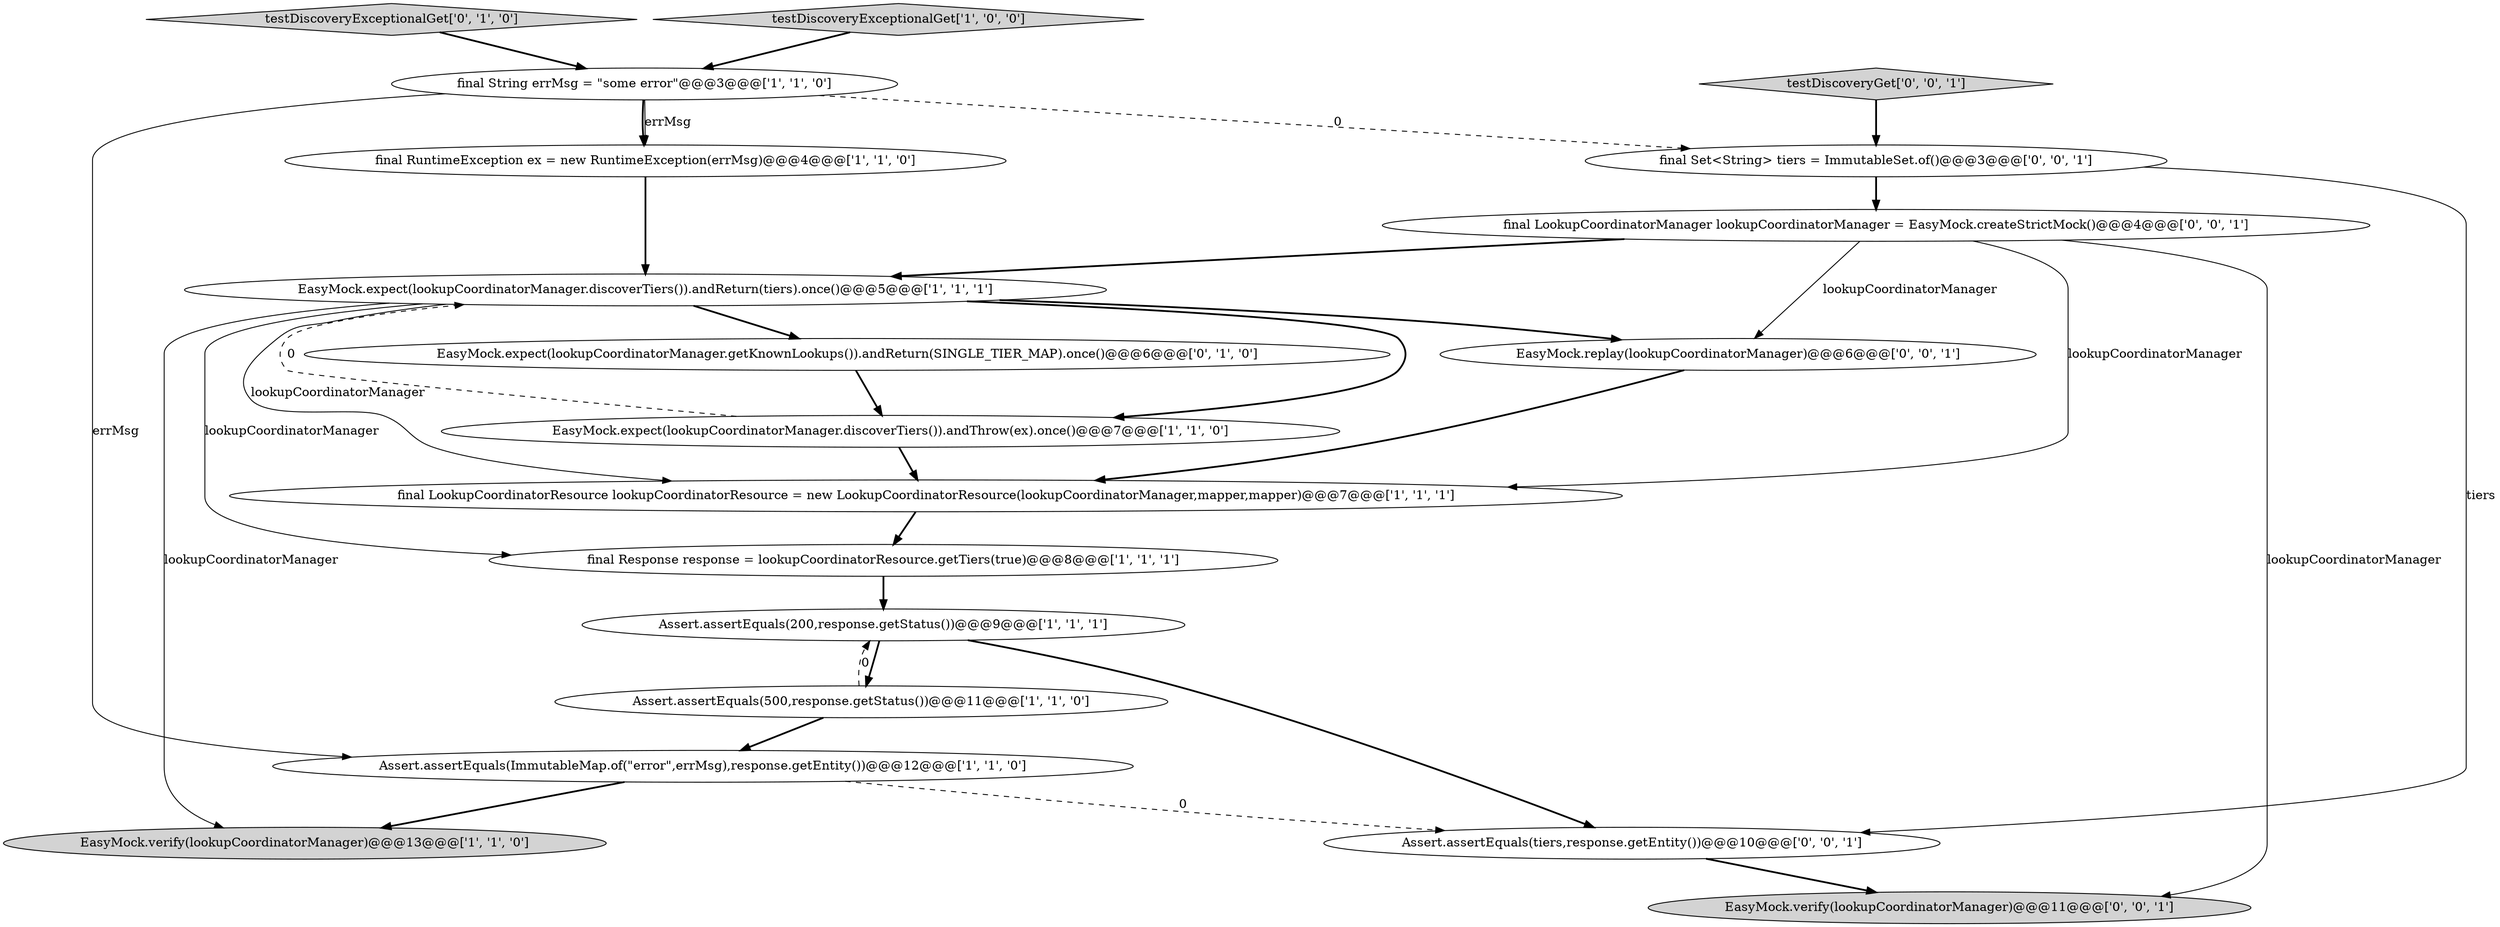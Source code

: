 digraph {
6 [style = filled, label = "final LookupCoordinatorResource lookupCoordinatorResource = new LookupCoordinatorResource(lookupCoordinatorManager,mapper,mapper)@@@7@@@['1', '1', '1']", fillcolor = white, shape = ellipse image = "AAA0AAABBB1BBB"];
14 [style = filled, label = "EasyMock.replay(lookupCoordinatorManager)@@@6@@@['0', '0', '1']", fillcolor = white, shape = ellipse image = "AAA0AAABBB3BBB"];
13 [style = filled, label = "testDiscoveryGet['0', '0', '1']", fillcolor = lightgray, shape = diamond image = "AAA0AAABBB3BBB"];
5 [style = filled, label = "EasyMock.verify(lookupCoordinatorManager)@@@13@@@['1', '1', '0']", fillcolor = lightgray, shape = ellipse image = "AAA0AAABBB1BBB"];
16 [style = filled, label = "final LookupCoordinatorManager lookupCoordinatorManager = EasyMock.createStrictMock()@@@4@@@['0', '0', '1']", fillcolor = white, shape = ellipse image = "AAA0AAABBB3BBB"];
17 [style = filled, label = "Assert.assertEquals(tiers,response.getEntity())@@@10@@@['0', '0', '1']", fillcolor = white, shape = ellipse image = "AAA0AAABBB3BBB"];
8 [style = filled, label = "final String errMsg = \"some error\"@@@3@@@['1', '1', '0']", fillcolor = white, shape = ellipse image = "AAA0AAABBB1BBB"];
0 [style = filled, label = "final RuntimeException ex = new RuntimeException(errMsg)@@@4@@@['1', '1', '0']", fillcolor = white, shape = ellipse image = "AAA0AAABBB1BBB"];
3 [style = filled, label = "Assert.assertEquals(200,response.getStatus())@@@9@@@['1', '1', '1']", fillcolor = white, shape = ellipse image = "AAA0AAABBB1BBB"];
18 [style = filled, label = "EasyMock.verify(lookupCoordinatorManager)@@@11@@@['0', '0', '1']", fillcolor = lightgray, shape = ellipse image = "AAA0AAABBB3BBB"];
2 [style = filled, label = "EasyMock.expect(lookupCoordinatorManager.discoverTiers()).andReturn(tiers).once()@@@5@@@['1', '1', '1']", fillcolor = white, shape = ellipse image = "AAA0AAABBB1BBB"];
11 [style = filled, label = "EasyMock.expect(lookupCoordinatorManager.getKnownLookups()).andReturn(SINGLE_TIER_MAP).once()@@@6@@@['0', '1', '0']", fillcolor = white, shape = ellipse image = "AAA1AAABBB2BBB"];
15 [style = filled, label = "final Set<String> tiers = ImmutableSet.of()@@@3@@@['0', '0', '1']", fillcolor = white, shape = ellipse image = "AAA0AAABBB3BBB"];
1 [style = filled, label = "EasyMock.expect(lookupCoordinatorManager.discoverTiers()).andThrow(ex).once()@@@7@@@['1', '1', '0']", fillcolor = white, shape = ellipse image = "AAA0AAABBB1BBB"];
7 [style = filled, label = "Assert.assertEquals(500,response.getStatus())@@@11@@@['1', '1', '0']", fillcolor = white, shape = ellipse image = "AAA0AAABBB1BBB"];
12 [style = filled, label = "testDiscoveryExceptionalGet['0', '1', '0']", fillcolor = lightgray, shape = diamond image = "AAA0AAABBB2BBB"];
10 [style = filled, label = "testDiscoveryExceptionalGet['1', '0', '0']", fillcolor = lightgray, shape = diamond image = "AAA0AAABBB1BBB"];
9 [style = filled, label = "final Response response = lookupCoordinatorResource.getTiers(true)@@@8@@@['1', '1', '1']", fillcolor = white, shape = ellipse image = "AAA0AAABBB1BBB"];
4 [style = filled, label = "Assert.assertEquals(ImmutableMap.of(\"error\",errMsg),response.getEntity())@@@12@@@['1', '1', '0']", fillcolor = white, shape = ellipse image = "AAA0AAABBB1BBB"];
16->14 [style = solid, label="lookupCoordinatorManager"];
13->15 [style = bold, label=""];
8->0 [style = bold, label=""];
16->18 [style = solid, label="lookupCoordinatorManager"];
2->11 [style = bold, label=""];
4->5 [style = bold, label=""];
9->3 [style = bold, label=""];
10->8 [style = bold, label=""];
8->4 [style = solid, label="errMsg"];
16->6 [style = solid, label="lookupCoordinatorManager"];
4->17 [style = dashed, label="0"];
11->1 [style = bold, label=""];
1->6 [style = bold, label=""];
3->7 [style = bold, label=""];
15->17 [style = solid, label="tiers"];
6->9 [style = bold, label=""];
2->6 [style = solid, label="lookupCoordinatorManager"];
16->2 [style = bold, label=""];
3->17 [style = bold, label=""];
7->3 [style = dashed, label="0"];
2->5 [style = solid, label="lookupCoordinatorManager"];
7->4 [style = bold, label=""];
2->9 [style = solid, label="lookupCoordinatorManager"];
8->15 [style = dashed, label="0"];
2->1 [style = bold, label=""];
1->2 [style = dashed, label="0"];
15->16 [style = bold, label=""];
14->6 [style = bold, label=""];
2->14 [style = bold, label=""];
0->2 [style = bold, label=""];
12->8 [style = bold, label=""];
8->0 [style = solid, label="errMsg"];
17->18 [style = bold, label=""];
}
